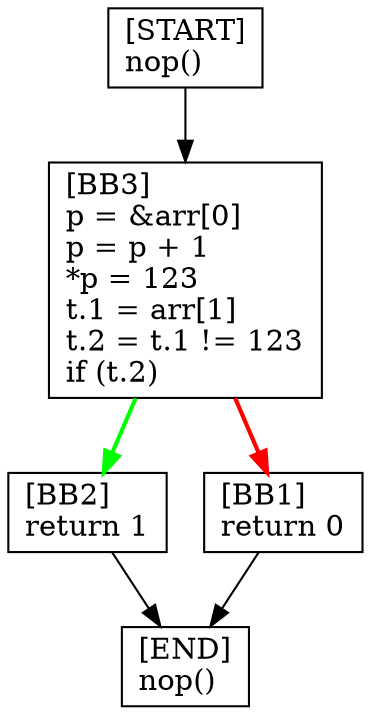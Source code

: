 digraph {
  node [shape=box]
  BB3 [label="[BB3]\lp = &arr[0]\lp = p + 1\l*p = 123\lt.1 = arr[1]\lt.2 = t.1 != 123\lif (t.2)\l"];
  BB2 [label="[BB2]\lreturn 1\l"];
  END [label="[END]\lnop()\l"];
  START [label="[START]\lnop()\l"];
  BB1 [label="[BB1]\lreturn 0\l"];
  BB3 -> BB1 [color=red, penwidth=2];
  START -> BB3;
  BB1 -> END;
  BB3 -> BB2 [color=green, penwidth=2];
  BB2 -> END;
}
